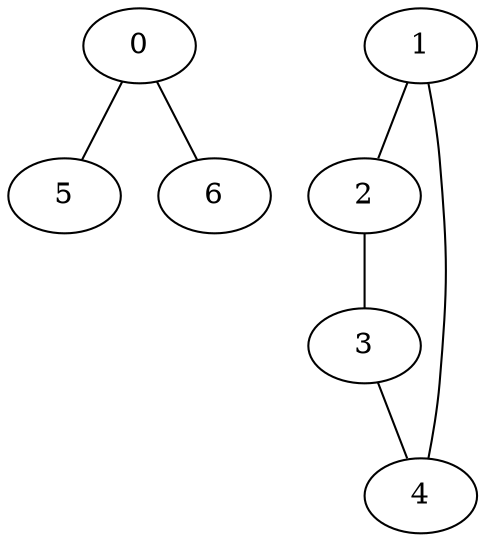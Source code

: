 graph "sampletest150-mod3_image9.bmp" {
	0	 [type=corner,
		x=124,
		y=118];
	5	 [type=endpoint,
		x=390,
		y=123];
	0 -- 5	 [angle0=".02",
		frequency=1,
		type0=line];
	6	 [type=endpoint,
		x=130,
		y=377];
	0 -- 6	 [angle0="1.55",
		frequency=1,
		type0=line];
	1	 [type=corner,
		x=472,
		y=475];
	2	 [type=corner,
		x=458,
		y=63];
	1 -- 2	 [angle0="1.54",
		frequency=1,
		type0=line];
	4	 [type=corner,
		x=49,
		y=446];
	1 -- 4	 [angle0=".07",
		frequency=1,
		type0=line];
	3	 [type=corner,
		x=47,
		y=48];
	2 -- 3	 [angle0=".04",
		frequency=1,
		type0=line];
	3 -- 4	 [angle0="1.57",
		frequency=1,
		type0=line];
}
